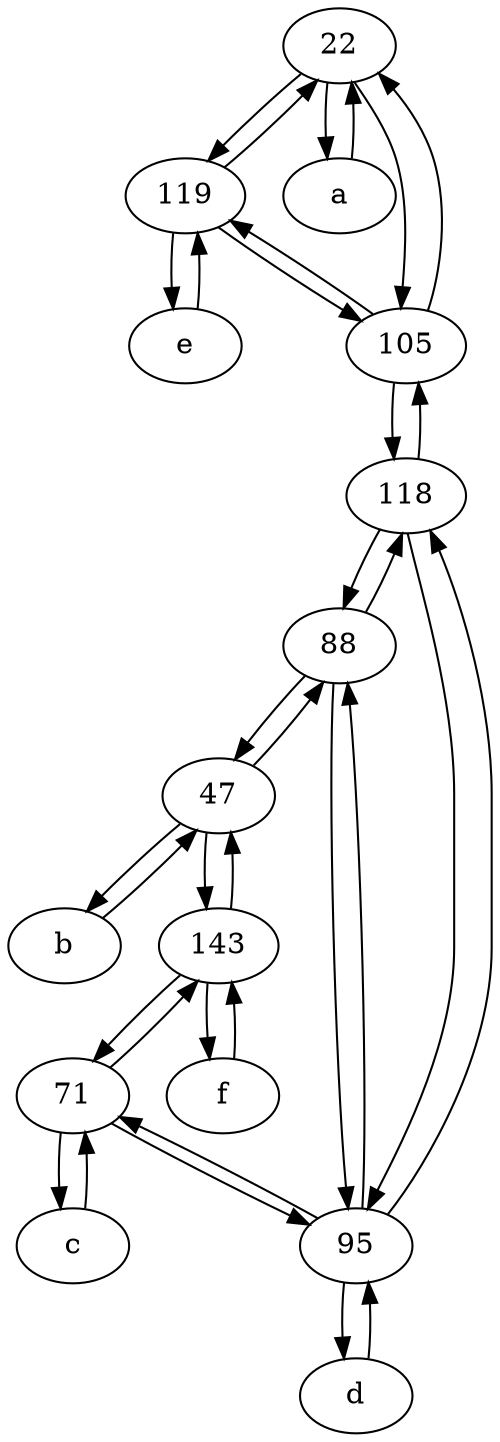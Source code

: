 digraph  {
	22;
	88;
	119;
	47;
	b [pos="50,20!"];
	e [pos="30,50!"];
	118;
	143;
	c [pos="20,10!"];
	a [pos="40,10!"];
	71;
	105;
	f [pos="15,45!"];
	d [pos="20,30!"];
	95;
	88 -> 95;
	105 -> 118;
	118 -> 105;
	71 -> 143;
	143 -> 71;
	22 -> 119;
	47 -> b;
	b -> 47;
	d -> 95;
	119 -> 105;
	143 -> 47;
	a -> 22;
	47 -> 143;
	71 -> c;
	47 -> 88;
	c -> 71;
	22 -> a;
	95 -> 118;
	143 -> f;
	22 -> 105;
	119 -> e;
	95 -> 71;
	119 -> 22;
	118 -> 95;
	95 -> 88;
	105 -> 22;
	88 -> 47;
	88 -> 118;
	95 -> d;
	e -> 119;
	f -> 143;
	118 -> 88;
	71 -> 95;
	105 -> 119;

	}